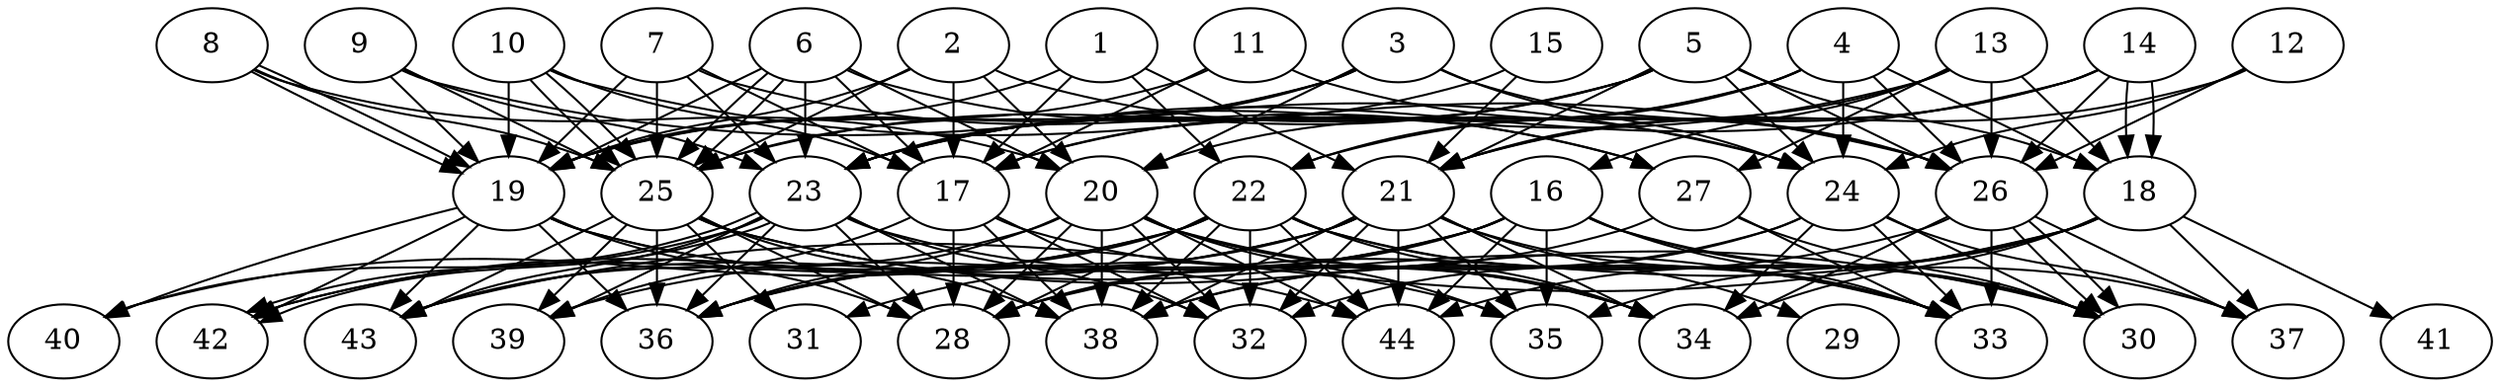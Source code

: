 // DAG (tier=3-complex, mode=data, n=44, ccr=0.508, fat=0.782, density=0.715, regular=0.333, jump=0.206, mindata=4194304, maxdata=33554432)
// DAG automatically generated by daggen at Sun Aug 24 16:33:35 2025
// /home/ermia/Project/Environments/daggen/bin/daggen --dot --ccr 0.508 --fat 0.782 --regular 0.333 --density 0.715 --jump 0.206 --mindata 4194304 --maxdata 33554432 -n 44 
digraph G {
  1 [size="1730766274822144000000", alpha="0.16", expect_size="865383137411072000000"]
  1 -> 17 [size ="1153229127680000"]
  1 -> 19 [size ="1153229127680000"]
  1 -> 21 [size ="1153229127680000"]
  1 -> 22 [size ="1153229127680000"]
  2 [size="28442617673008184", alpha="0.12", expect_size="14221308836504092"]
  2 -> 17 [size ="817523402473472"]
  2 -> 19 [size ="817523402473472"]
  2 -> 20 [size ="817523402473472"]
  2 -> 24 [size ="817523402473472"]
  2 -> 25 [size ="817523402473472"]
  3 [size="22000807199378564448256", alpha="0.13", expect_size="11000403599689282224128"]
  3 -> 19 [size ="6281293167853568"]
  3 -> 20 [size ="6281293167853568"]
  3 -> 23 [size ="6281293167853568"]
  3 -> 24 [size ="6281293167853568"]
  3 -> 25 [size ="6281293167853568"]
  3 -> 26 [size ="6281293167853568"]
  4 [size="9107809050188498944", alpha="0.10", expect_size="4553904525094249472"]
  4 -> 17 [size ="7574429848567808"]
  4 -> 18 [size ="7574429848567808"]
  4 -> 20 [size ="7574429848567808"]
  4 -> 22 [size ="7574429848567808"]
  4 -> 24 [size ="7574429848567808"]
  4 -> 26 [size ="7574429848567808"]
  5 [size="26779763146630902054912", alpha="0.16", expect_size="13389881573315451027456"]
  5 -> 17 [size ="7160793359450112"]
  5 -> 18 [size ="7160793359450112"]
  5 -> 21 [size ="7160793359450112"]
  5 -> 23 [size ="7160793359450112"]
  5 -> 24 [size ="7160793359450112"]
  5 -> 25 [size ="7160793359450112"]
  5 -> 26 [size ="7160793359450112"]
  6 [size="35828175185338660028416", alpha="0.04", expect_size="17914087592669330014208"]
  6 -> 17 [size ="8694403262578688"]
  6 -> 19 [size ="8694403262578688"]
  6 -> 20 [size ="8694403262578688"]
  6 -> 23 [size ="8694403262578688"]
  6 -> 25 [size ="8694403262578688"]
  6 -> 25 [size ="8694403262578688"]
  6 -> 27 [size ="8694403262578688"]
  7 [size="578038303293424512", alpha="0.01", expect_size="289019151646712256"]
  7 -> 17 [size ="545495206330368"]
  7 -> 19 [size ="545495206330368"]
  7 -> 23 [size ="545495206330368"]
  7 -> 25 [size ="545495206330368"]
  7 -> 27 [size ="545495206330368"]
  8 [size="99663785142599856", alpha="0.18", expect_size="49831892571299928"]
  8 -> 19 [size ="4071166784307200"]
  8 -> 19 [size ="4071166784307200"]
  8 -> 20 [size ="4071166784307200"]
  8 -> 25 [size ="4071166784307200"]
  9 [size="6804644531542549504", alpha="0.14", expect_size="3402322265771274752"]
  9 -> 19 [size ="2698615998906368"]
  9 -> 23 [size ="2698615998906368"]
  9 -> 24 [size ="2698615998906368"]
  9 -> 25 [size ="2698615998906368"]
  10 [size="31928937772193064", alpha="0.02", expect_size="15964468886096532"]
  10 -> 17 [size ="1167040131891200"]
  10 -> 19 [size ="1167040131891200"]
  10 -> 25 [size ="1167040131891200"]
  10 -> 25 [size ="1167040131891200"]
  10 -> 26 [size ="1167040131891200"]
  11 [size="28618650798103424139264", alpha="0.16", expect_size="14309325399051712069632"]
  11 -> 17 [size ="7484958968905728"]
  11 -> 19 [size ="7484958968905728"]
  11 -> 26 [size ="7484958968905728"]
  12 [size="135834791776878592000", alpha="0.18", expect_size="67917395888439296000"]
  12 -> 21 [size ="211396277043200"]
  12 -> 24 [size ="211396277043200"]
  12 -> 26 [size ="211396277043200"]
  13 [size="23862400661822898176000", alpha="0.16", expect_size="11931200330911449088000"]
  13 -> 16 [size ="6630802246860800"]
  13 -> 18 [size ="6630802246860800"]
  13 -> 21 [size ="6630802246860800"]
  13 -> 23 [size ="6630802246860800"]
  13 -> 26 [size ="6630802246860800"]
  13 -> 27 [size ="6630802246860800"]
  14 [size="3549628202752282624", alpha="0.12", expect_size="1774814101376141312"]
  14 -> 18 [size ="2414904829018112"]
  14 -> 18 [size ="2414904829018112"]
  14 -> 21 [size ="2414904829018112"]
  14 -> 22 [size ="2414904829018112"]
  14 -> 23 [size ="2414904829018112"]
  14 -> 26 [size ="2414904829018112"]
  15 [size="2879686538094795776", alpha="0.06", expect_size="1439843269047397888"]
  15 -> 21 [size ="4575616774963200"]
  15 -> 23 [size ="4575616774963200"]
  16 [size="3631857036996582047744", alpha="0.17", expect_size="1815928518498291023872"]
  16 -> 28 [size ="1890206055661568"]
  16 -> 30 [size ="1890206055661568"]
  16 -> 31 [size ="1890206055661568"]
  16 -> 33 [size ="1890206055661568"]
  16 -> 35 [size ="1890206055661568"]
  16 -> 36 [size ="1890206055661568"]
  16 -> 37 [size ="1890206055661568"]
  16 -> 39 [size ="1890206055661568"]
  16 -> 44 [size ="1890206055661568"]
  17 [size="31498162841626297237504", alpha="0.04", expect_size="15749081420813148618752"]
  17 -> 28 [size ="7978969462734848"]
  17 -> 32 [size ="7978969462734848"]
  17 -> 34 [size ="7978969462734848"]
  17 -> 38 [size ="7978969462734848"]
  17 -> 39 [size ="7978969462734848"]
  18 [size="1045010931257442304000", alpha="0.02", expect_size="522505465628721152000"]
  18 -> 28 [size ="823829253324800"]
  18 -> 34 [size ="823829253324800"]
  18 -> 35 [size ="823829253324800"]
  18 -> 37 [size ="823829253324800"]
  18 -> 41 [size ="823829253324800"]
  18 -> 43 [size ="823829253324800"]
  18 -> 44 [size ="823829253324800"]
  19 [size="1681746546886571008", alpha="0.12", expect_size="840873273443285504"]
  19 -> 28 [size ="3637627383185408"]
  19 -> 35 [size ="3637627383185408"]
  19 -> 36 [size ="3637627383185408"]
  19 -> 40 [size ="3637627383185408"]
  19 -> 42 [size ="3637627383185408"]
  19 -> 43 [size ="3637627383185408"]
  19 -> 44 [size ="3637627383185408"]
  20 [size="23259010645500125773824", alpha="0.13", expect_size="11629505322750062886912"]
  20 -> 28 [size ="6518547161284608"]
  20 -> 32 [size ="6518547161284608"]
  20 -> 33 [size ="6518547161284608"]
  20 -> 34 [size ="6518547161284608"]
  20 -> 35 [size ="6518547161284608"]
  20 -> 36 [size ="6518547161284608"]
  20 -> 38 [size ="6518547161284608"]
  20 -> 43 [size ="6518547161284608"]
  20 -> 44 [size ="6518547161284608"]
  21 [size="125999217665418000", alpha="0.05", expect_size="62999608832709000"]
  21 -> 29 [size ="6178422199943168"]
  21 -> 32 [size ="6178422199943168"]
  21 -> 33 [size ="6178422199943168"]
  21 -> 34 [size ="6178422199943168"]
  21 -> 35 [size ="6178422199943168"]
  21 -> 36 [size ="6178422199943168"]
  21 -> 38 [size ="6178422199943168"]
  21 -> 42 [size ="6178422199943168"]
  21 -> 43 [size ="6178422199943168"]
  21 -> 44 [size ="6178422199943168"]
  22 [size="150450673897800544", alpha="0.06", expect_size="75225336948900272"]
  22 -> 28 [size ="4056765062709248"]
  22 -> 30 [size ="4056765062709248"]
  22 -> 32 [size ="4056765062709248"]
  22 -> 33 [size ="4056765062709248"]
  22 -> 34 [size ="4056765062709248"]
  22 -> 36 [size ="4056765062709248"]
  22 -> 38 [size ="4056765062709248"]
  22 -> 40 [size ="4056765062709248"]
  22 -> 42 [size ="4056765062709248"]
  22 -> 44 [size ="4056765062709248"]
  23 [size="6589246750355959808", alpha="0.20", expect_size="3294623375177979904"]
  23 -> 28 [size ="3865019469004800"]
  23 -> 32 [size ="3865019469004800"]
  23 -> 34 [size ="3865019469004800"]
  23 -> 36 [size ="3865019469004800"]
  23 -> 38 [size ="3865019469004800"]
  23 -> 39 [size ="3865019469004800"]
  23 -> 40 [size ="3865019469004800"]
  23 -> 42 [size ="3865019469004800"]
  23 -> 42 [size ="3865019469004800"]
  23 -> 43 [size ="3865019469004800"]
  24 [size="10257588059738320896", alpha="0.11", expect_size="5128794029869160448"]
  24 -> 30 [size ="4054551678156800"]
  24 -> 32 [size ="4054551678156800"]
  24 -> 33 [size ="4054551678156800"]
  24 -> 34 [size ="4054551678156800"]
  24 -> 37 [size ="4054551678156800"]
  24 -> 38 [size ="4054551678156800"]
  25 [size="6239007253127410688", alpha="0.17", expect_size="3119503626563705344"]
  25 -> 28 [size ="4216211361497088"]
  25 -> 30 [size ="4216211361497088"]
  25 -> 31 [size ="4216211361497088"]
  25 -> 33 [size ="4216211361497088"]
  25 -> 36 [size ="4216211361497088"]
  25 -> 38 [size ="4216211361497088"]
  25 -> 39 [size ="4216211361497088"]
  25 -> 43 [size ="4216211361497088"]
  26 [size="476991413866704064", alpha="0.16", expect_size="238495706933352032"]
  26 -> 30 [size ="997199206940672"]
  26 -> 30 [size ="997199206940672"]
  26 -> 33 [size ="997199206940672"]
  26 -> 34 [size ="997199206940672"]
  26 -> 37 [size ="997199206940672"]
  26 -> 38 [size ="997199206940672"]
  27 [size="16755350533346502", alpha="0.18", expect_size="8377675266673251"]
  27 -> 28 [size ="301486781235200"]
  27 -> 30 [size ="301486781235200"]
  27 -> 33 [size ="301486781235200"]
  28 [size="16889595478426966", alpha="0.17", expect_size="8444797739213483"]
  29 [size="7763386871459024", alpha="0.16", expect_size="3881693435729512"]
  30 [size="10366581194664622080", alpha="0.03", expect_size="5183290597332311040"]
  31 [size="4850619938162851446784", alpha="0.01", expect_size="2425309969081425723392"]
  32 [size="22571887533590676", alpha="0.02", expect_size="11285943766795338"]
  33 [size="4200688472206587461632", alpha="0.13", expect_size="2100344236103293730816"]
  34 [size="124201500979897232", alpha="0.10", expect_size="62100750489948616"]
  35 [size="322386834636416832", alpha="0.16", expect_size="161193417318208416"]
  36 [size="25692180018695665352704", alpha="0.01", expect_size="12846090009347832676352"]
  37 [size="36253858687041262321664", alpha="0.11", expect_size="18126929343520631160832"]
  38 [size="323935235219735744", alpha="0.03", expect_size="161967617609867872"]
  39 [size="12112531146866462720", alpha="0.02", expect_size="6056265573433231360"]
  40 [size="28129966688305152000000", alpha="0.06", expect_size="14064983344152576000000"]
  41 [size="16471853813964120", alpha="0.12", expect_size="8235926906982060"]
  42 [size="12579243774831388", alpha="0.17", expect_size="6289621887415694"]
  43 [size="49002920612748424", alpha="0.03", expect_size="24501460306374212"]
  44 [size="2668917412641763328", alpha="0.08", expect_size="1334458706320881664"]
}